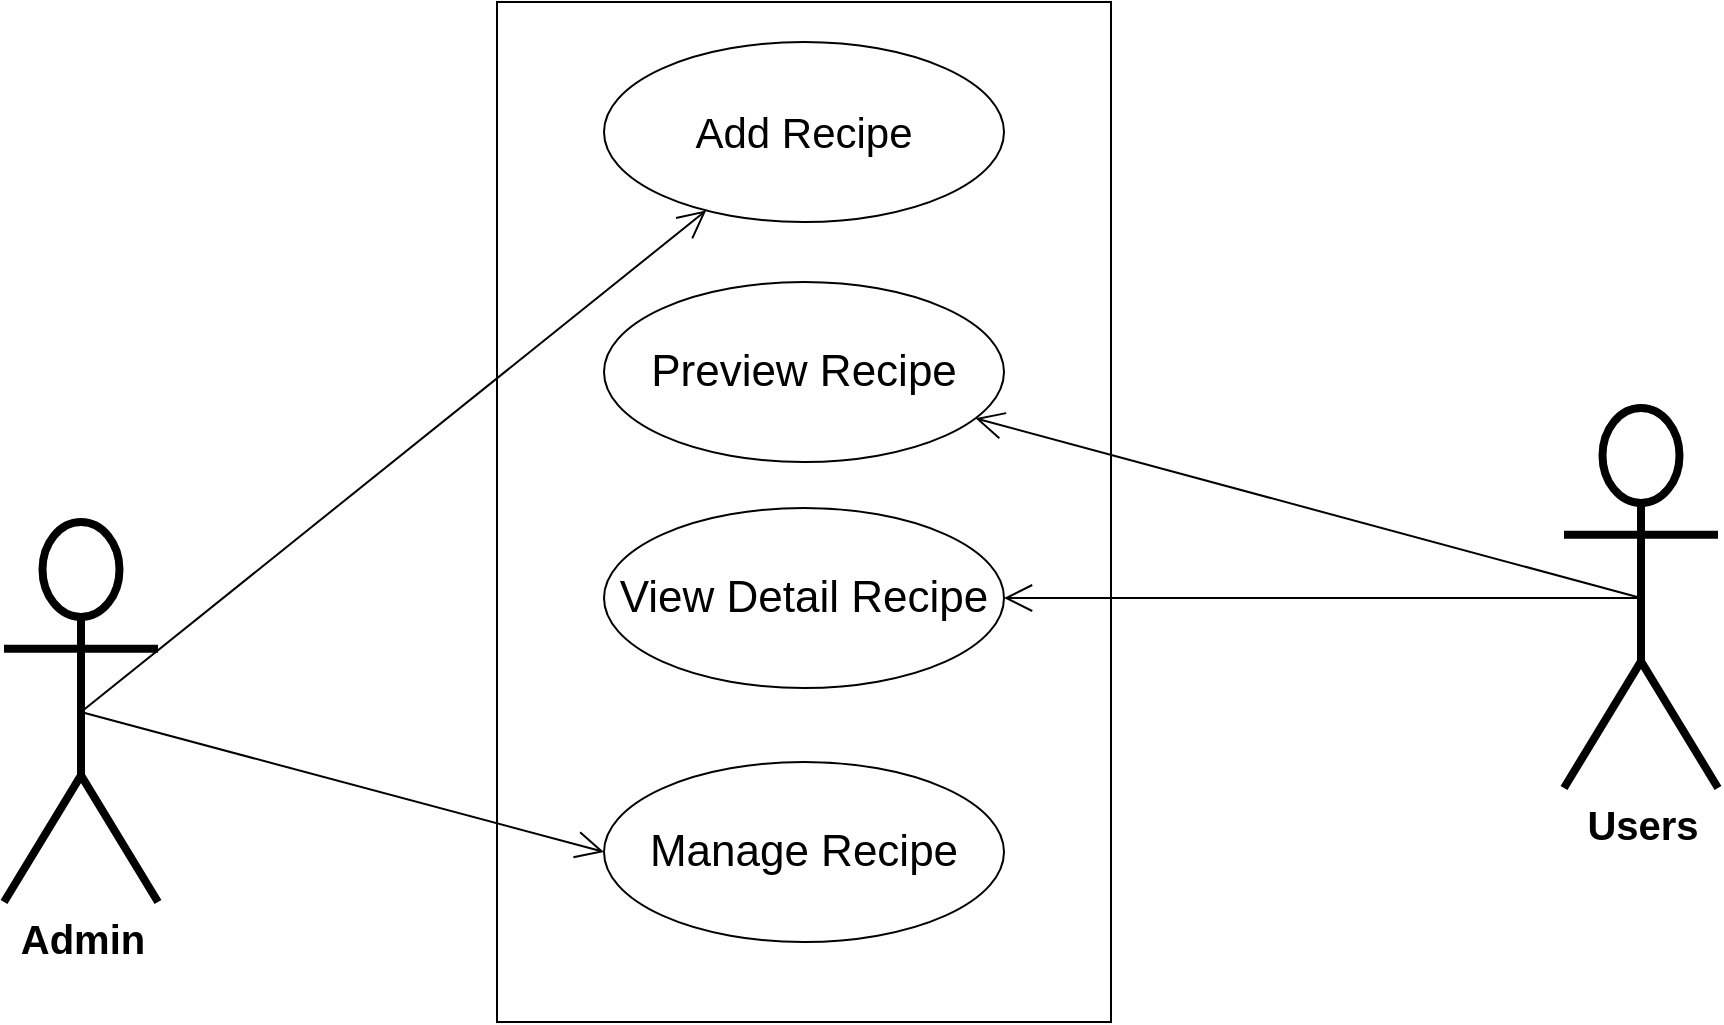 <mxfile version="13.9.9" type="device"><diagram name="Page-1" id="e7e014a7-5840-1c2e-5031-d8a46d1fe8dd"><mxGraphModel dx="-459" dy="405" grid="1" gridSize="10" guides="1" tooltips="1" connect="1" arrows="1" fold="1" page="1" pageScale="1" pageWidth="1169" pageHeight="826" background="#ffffff" math="0" shadow="0" extFonts="Permanent Marker^https://fonts.googleapis.com/css?family=Permanent+Marker"><root><mxCell id="0"/><mxCell id="1" parent="0"/><mxCell id="Z_jNvDClnr_WPML_4qG5-42" value="" style="rounded=0;whiteSpace=wrap;html=1;" parent="1" vertex="1"><mxGeometry x="1546.5" y="20" width="307" height="510" as="geometry"/></mxCell><mxCell id="Z_jNvDClnr_WPML_4qG5-41" value="&lt;font size=&quot;1&quot;&gt;&lt;b style=&quot;font-size: 20px&quot;&gt;Admin&lt;/b&gt;&lt;/font&gt;" style="shape=umlActor;verticalLabelPosition=bottom;verticalAlign=top;html=1;strokeWidth=4;" parent="1" vertex="1"><mxGeometry x="1300" y="280" width="77" height="190" as="geometry"/></mxCell><mxCell id="Z_jNvDClnr_WPML_4qG5-43" value="&lt;font style=&quot;font-size: 21px&quot;&gt;Add Recipe&lt;/font&gt;" style="ellipse;whiteSpace=wrap;html=1;" parent="1" vertex="1"><mxGeometry x="1600" y="40" width="200" height="90" as="geometry"/></mxCell><mxCell id="Z_jNvDClnr_WPML_4qG5-48" value="&lt;span style=&quot;font-size: 22px&quot;&gt;Preview Recipe&lt;/span&gt;" style="ellipse;whiteSpace=wrap;html=1;" parent="1" vertex="1"><mxGeometry x="1600" y="160" width="200" height="90" as="geometry"/></mxCell><mxCell id="Z_jNvDClnr_WPML_4qG5-53" value="" style="endArrow=open;endFill=1;endSize=12;html=1;exitX=0.5;exitY=0.5;exitDx=0;exitDy=0;exitPerimeter=0;" parent="1" source="Z_jNvDClnr_WPML_4qG5-41" target="Z_jNvDClnr_WPML_4qG5-43" edge="1"><mxGeometry width="160" relative="1" as="geometry"><mxPoint x="1590" y="400" as="sourcePoint"/><mxPoint x="1750" y="400" as="targetPoint"/></mxGeometry></mxCell><mxCell id="UVQzdfpX-JM1qRZY-P9x-5" value="&lt;span style=&quot;font-size: 22px&quot;&gt;View Detail Recipe&lt;/span&gt;" style="ellipse;whiteSpace=wrap;html=1;" parent="1" vertex="1"><mxGeometry x="1600" y="273" width="200" height="90" as="geometry"/></mxCell><mxCell id="ILc1eSI2rAzWM0e8EsF4-1" value="&lt;span style=&quot;font-size: 20px&quot;&gt;&lt;b&gt;Users&lt;/b&gt;&lt;/span&gt;" style="shape=umlActor;verticalLabelPosition=bottom;verticalAlign=top;html=1;strokeWidth=4;" parent="1" vertex="1"><mxGeometry x="2080" y="223" width="77" height="190" as="geometry"/></mxCell><mxCell id="ILc1eSI2rAzWM0e8EsF4-3" value="" style="endArrow=open;endFill=1;endSize=12;html=1;exitX=0.5;exitY=0.5;exitDx=0;exitDy=0;exitPerimeter=0;" parent="1" source="ILc1eSI2rAzWM0e8EsF4-1" target="Z_jNvDClnr_WPML_4qG5-48" edge="1"><mxGeometry width="160" relative="1" as="geometry"><mxPoint x="2208.5" y="215" as="sourcePoint"/><mxPoint x="1800" y="319.96" as="targetPoint"/></mxGeometry></mxCell><mxCell id="ILc1eSI2rAzWM0e8EsF4-7" value="&lt;span style=&quot;font-size: 22px&quot;&gt;Manage Recipe&lt;/span&gt;" style="ellipse;whiteSpace=wrap;html=1;" parent="1" vertex="1"><mxGeometry x="1600" y="400" width="200" height="90" as="geometry"/></mxCell><mxCell id="ILc1eSI2rAzWM0e8EsF4-8" value="" style="endArrow=open;endFill=1;endSize=12;html=1;entryX=0;entryY=0.5;entryDx=0;entryDy=0;exitX=0.5;exitY=0.5;exitDx=0;exitDy=0;exitPerimeter=0;" parent="1" source="Z_jNvDClnr_WPML_4qG5-41" target="ILc1eSI2rAzWM0e8EsF4-7" edge="1"><mxGeometry width="160" relative="1" as="geometry"><mxPoint x="1348.5" y="415" as="sourcePoint"/><mxPoint x="1620" y="751" as="targetPoint"/></mxGeometry></mxCell><mxCell id="CcvzE1oyaBFOrXT9C-xr-1" value="" style="endArrow=open;endFill=1;endSize=12;html=1;exitX=0.5;exitY=0.5;exitDx=0;exitDy=0;exitPerimeter=0;entryX=1;entryY=0.5;entryDx=0;entryDy=0;" parent="1" source="ILc1eSI2rAzWM0e8EsF4-1" target="UVQzdfpX-JM1qRZY-P9x-5" edge="1"><mxGeometry width="160" relative="1" as="geometry"><mxPoint x="2128.5" y="328" as="sourcePoint"/><mxPoint x="1795.703" y="238.187" as="targetPoint"/></mxGeometry></mxCell></root></mxGraphModel></diagram></mxfile>